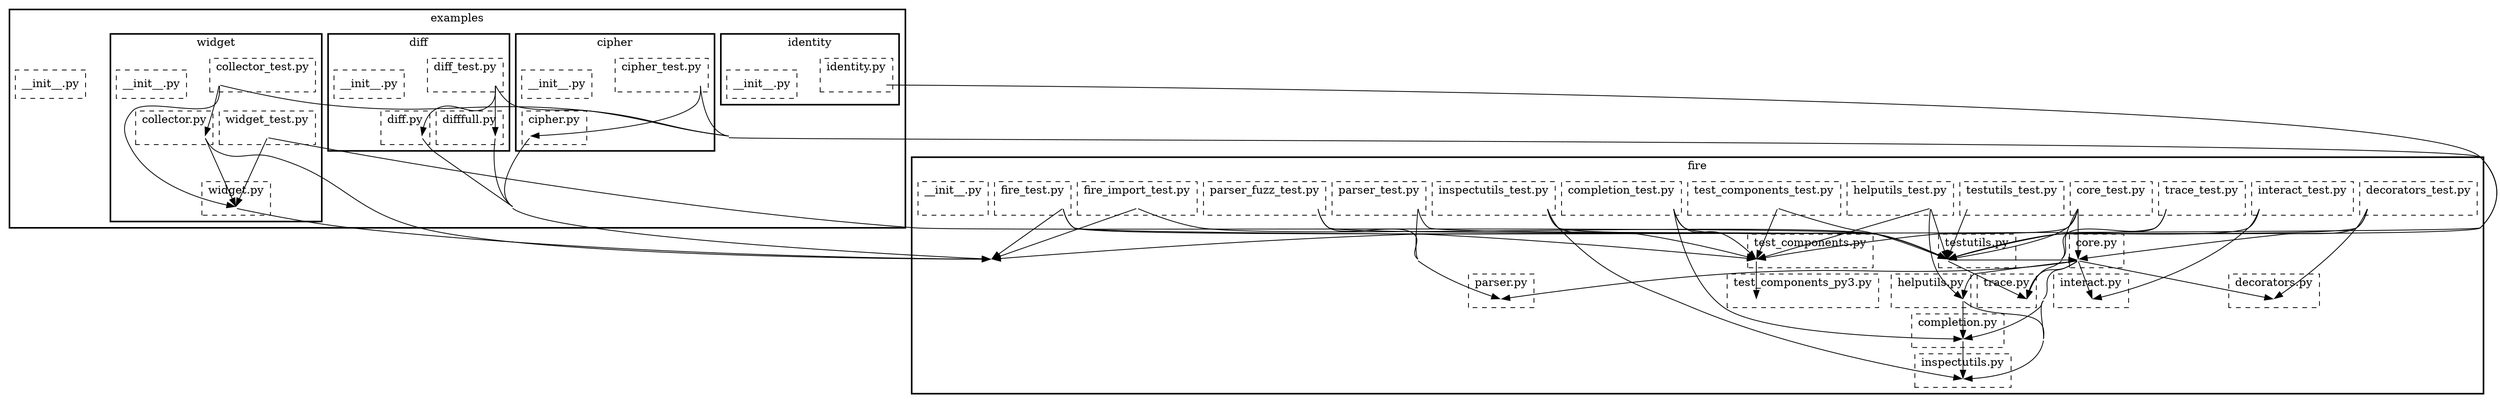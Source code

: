 strict digraph {
compound = true;
concentrate=true;
node [shape=box];

subgraph cluster130 {
style=bold;label="examples";
GRAPH_DUMMY130 [shape=point, style=invis];
subgraph cluster20 {
style=bold;label="cipher";
GRAPH_DUMMY20 [shape=point, style=invis];
subgraph cluster0 {
style=dashed;label="cipher.py";
GRAPH_DUMMY0 [shape=point, style=invis];
}
subgraph cluster14 {
style=dashed;label="cipher_test.py";
GRAPH_DUMMY14 [shape=point, style=invis];
}
21 [style=dashed,label="__init__.py"];
}
subgraph cluster74 {
style=bold;label="diff";
GRAPH_DUMMY74 [shape=point, style=invis];
subgraph cluster22 {
style=dashed;label="diff.py";
GRAPH_DUMMY22 [shape=point, style=invis];
}
subgraph cluster48 {
style=dashed;label="difffull.py";
GRAPH_DUMMY48 [shape=point, style=invis];
}
subgraph cluster51 {
style=dashed;label="diff_test.py";
GRAPH_DUMMY51 [shape=point, style=invis];
}
75 [style=dashed,label="__init__.py"];
}
subgraph cluster82 {
style=bold;label="identity";
GRAPH_DUMMY82 [shape=point, style=invis];
subgraph cluster76 {
style=dashed;label="identity.py";
GRAPH_DUMMY76 [shape=point, style=invis];
}
83 [style=dashed,label="__init__.py"];
}
subgraph cluster128 {
style=bold;label="widget";
GRAPH_DUMMY128 [shape=point, style=invis];
subgraph cluster84 {
style=dashed;label="collector.py";
GRAPH_DUMMY84 [shape=point, style=invis];
}
subgraph cluster94 {
style=dashed;label="collector_test.py";
GRAPH_DUMMY94 [shape=point, style=invis];
}
subgraph cluster107 {
style=dashed;label="widget.py";
GRAPH_DUMMY107 [shape=point, style=invis];
}
subgraph cluster118 {
style=dashed;label="widget_test.py";
GRAPH_DUMMY118 [shape=point, style=invis];
}
129 [style=dashed,label="__init__.py"];
}
131 [style=dashed,label="__init__.py"];
}
subgraph cluster1351 {
style=bold;label="fire";
GRAPH_DUMMY1351 [shape=point, style=invis];
subgraph cluster132 {
style=dashed;label="completion.py";
GRAPH_DUMMY132 [shape=point, style=invis];
}
subgraph cluster179 {
style=dashed;label="completion_test.py";
GRAPH_DUMMY179 [shape=point, style=invis];
}
subgraph cluster249 {
style=dashed;label="core.py";
GRAPH_DUMMY249 [shape=point, style=invis];
}
subgraph cluster411 {
style=dashed;label="core_test.py";
GRAPH_DUMMY411 [shape=point, style=invis];
}
subgraph cluster458 {
style=dashed;label="decorators.py";
GRAPH_DUMMY458 [shape=point, style=invis];
}
subgraph cluster485 {
style=dashed;label="decorators_test.py";
GRAPH_DUMMY485 [shape=point, style=invis];
}
subgraph cluster561 {
style=dashed;label="fire_import_test.py";
GRAPH_DUMMY561 [shape=point, style=invis];
}
subgraph cluster571 {
style=dashed;label="fire_test.py";
GRAPH_DUMMY571 [shape=point, style=invis];
}
subgraph cluster684 {
style=dashed;label="helputils.py";
GRAPH_DUMMY684 [shape=point, style=invis];
}
subgraph cluster725 {
style=dashed;label="helputils_test.py";
GRAPH_DUMMY725 [shape=point, style=invis];
}
subgraph cluster762 {
style=dashed;label="inspectutils.py";
GRAPH_DUMMY762 [shape=point, style=invis];
}
subgraph cluster812 {
style=dashed;label="inspectutils_test.py";
GRAPH_DUMMY812 [shape=point, style=invis];
}
subgraph cluster843 {
style=dashed;label="interact.py";
GRAPH_DUMMY843 [shape=point, style=invis];
}
subgraph cluster859 {
style=dashed;label="interact_test.py";
GRAPH_DUMMY859 [shape=point, style=invis];
}
subgraph cluster870 {
style=dashed;label="parser.py";
GRAPH_DUMMY870 [shape=point, style=invis];
}
subgraph cluster887 {
style=dashed;label="parser_fuzz_test.py";
GRAPH_DUMMY887 [shape=point, style=invis];
}
subgraph cluster899 {
style=dashed;label="parser_test.py";
GRAPH_DUMMY899 [shape=point, style=invis];
}
subgraph cluster943 {
style=dashed;label="testutils.py";
GRAPH_DUMMY943 [shape=point, style=invis];
}
subgraph cluster959 {
style=dashed;label="testutils_test.py";
GRAPH_DUMMY959 [shape=point, style=invis];
}
subgraph cluster969 {
style=dashed;label="test_components.py";
GRAPH_DUMMY969 [shape=point, style=invis];
}
subgraph cluster1154 {
style=dashed;label="test_components_py3.py";
GRAPH_DUMMY1154 [shape=point, style=invis];
}
subgraph cluster1174 {
style=dashed;label="test_components_test.py";
GRAPH_DUMMY1174 [shape=point, style=invis];
}
subgraph cluster1182 {
style=dashed;label="trace.py";
GRAPH_DUMMY1182 [shape=point, style=invis];
}
subgraph cluster1289 {
style=dashed;label="trace_test.py";
GRAPH_DUMMY1289 [shape=point, style=invis];
}
subgraph cluster1352 {
style=dashed;label="__init__.py";
GRAPH_DUMMY1352 [shape=point, style=invis];
}
}
GRAPH_DUMMY0 -> GRAPH_DUMMY1351;
GRAPH_DUMMY14 -> GRAPH_DUMMY943;
GRAPH_DUMMY14 -> GRAPH_DUMMY0;
GRAPH_DUMMY22 -> GRAPH_DUMMY1351;
GRAPH_DUMMY48 -> GRAPH_DUMMY1351;
GRAPH_DUMMY51 -> GRAPH_DUMMY943;
GRAPH_DUMMY51 -> GRAPH_DUMMY22;
GRAPH_DUMMY51 -> GRAPH_DUMMY48;
GRAPH_DUMMY76 -> GRAPH_DUMMY1351;
GRAPH_DUMMY84 -> GRAPH_DUMMY1351;
GRAPH_DUMMY84 -> GRAPH_DUMMY107;
GRAPH_DUMMY94 -> GRAPH_DUMMY943;
GRAPH_DUMMY94 -> GRAPH_DUMMY84;
GRAPH_DUMMY94 -> GRAPH_DUMMY107;
GRAPH_DUMMY107 -> GRAPH_DUMMY1351;
GRAPH_DUMMY118 -> GRAPH_DUMMY943;
GRAPH_DUMMY118 -> GRAPH_DUMMY107;
GRAPH_DUMMY132 -> GRAPH_DUMMY762;
GRAPH_DUMMY179 -> GRAPH_DUMMY132;
GRAPH_DUMMY179 -> GRAPH_DUMMY969;
GRAPH_DUMMY179 -> GRAPH_DUMMY943;
GRAPH_DUMMY249 -> GRAPH_DUMMY132;
GRAPH_DUMMY249 -> GRAPH_DUMMY458;
GRAPH_DUMMY249 -> GRAPH_DUMMY684;
GRAPH_DUMMY249 -> GRAPH_DUMMY762;
GRAPH_DUMMY249 -> GRAPH_DUMMY843;
GRAPH_DUMMY249 -> GRAPH_DUMMY870;
GRAPH_DUMMY249 -> GRAPH_DUMMY1182;
GRAPH_DUMMY411 -> GRAPH_DUMMY249;
GRAPH_DUMMY411 -> GRAPH_DUMMY969;
GRAPH_DUMMY411 -> GRAPH_DUMMY943;
GRAPH_DUMMY411 -> GRAPH_DUMMY1182;
GRAPH_DUMMY485 -> GRAPH_DUMMY249;
GRAPH_DUMMY485 -> GRAPH_DUMMY458;
GRAPH_DUMMY485 -> GRAPH_DUMMY943;
GRAPH_DUMMY561 -> GRAPH_DUMMY1351;
GRAPH_DUMMY561 -> GRAPH_DUMMY943;
GRAPH_DUMMY571 -> GRAPH_DUMMY1351;
GRAPH_DUMMY571 -> GRAPH_DUMMY969;
GRAPH_DUMMY571 -> GRAPH_DUMMY943;
GRAPH_DUMMY684 -> GRAPH_DUMMY132;
GRAPH_DUMMY684 -> GRAPH_DUMMY762;
GRAPH_DUMMY725 -> GRAPH_DUMMY684;
GRAPH_DUMMY725 -> GRAPH_DUMMY969;
GRAPH_DUMMY725 -> GRAPH_DUMMY943;
GRAPH_DUMMY812 -> GRAPH_DUMMY762;
GRAPH_DUMMY812 -> GRAPH_DUMMY969;
GRAPH_DUMMY812 -> GRAPH_DUMMY943;
GRAPH_DUMMY859 -> GRAPH_DUMMY843;
GRAPH_DUMMY859 -> GRAPH_DUMMY943;
GRAPH_DUMMY887 -> GRAPH_DUMMY870;
GRAPH_DUMMY887 -> GRAPH_DUMMY943;
GRAPH_DUMMY899 -> GRAPH_DUMMY870;
GRAPH_DUMMY899 -> GRAPH_DUMMY943;
GRAPH_DUMMY943 -> GRAPH_DUMMY249;
GRAPH_DUMMY943 -> GRAPH_DUMMY1182;
GRAPH_DUMMY959 -> GRAPH_DUMMY943;
GRAPH_DUMMY969 -> GRAPH_DUMMY1154;
GRAPH_DUMMY1174 -> GRAPH_DUMMY969;
GRAPH_DUMMY1174 -> GRAPH_DUMMY943;
GRAPH_DUMMY1289 -> GRAPH_DUMMY943;
GRAPH_DUMMY1289 -> GRAPH_DUMMY1182;

}
